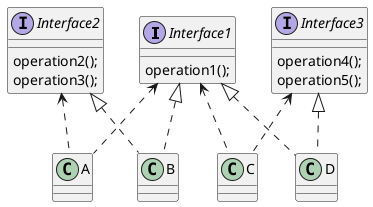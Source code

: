 @startuml
'https://plantuml.com/class-diagram

interface Interface1{
    operation1();
}

interface Interface2{
    operation2();
    operation3();
}

interface Interface3{
    operation4();
    operation5();
}

class A

class B

class C

class D

'类B实现Interface1、Interface2接口
Interface1<|..B
Interface2<|..B
'类D实现Interface1、Interface3接口
Interface1<|..D
Interface3<|..D
'类A依赖Interface1、Interface2接口
Interface1<..A
Interface2<..A
'类C依赖Interface1、Interface3接口
Interface1<..C
Interface3<..C



@enduml
